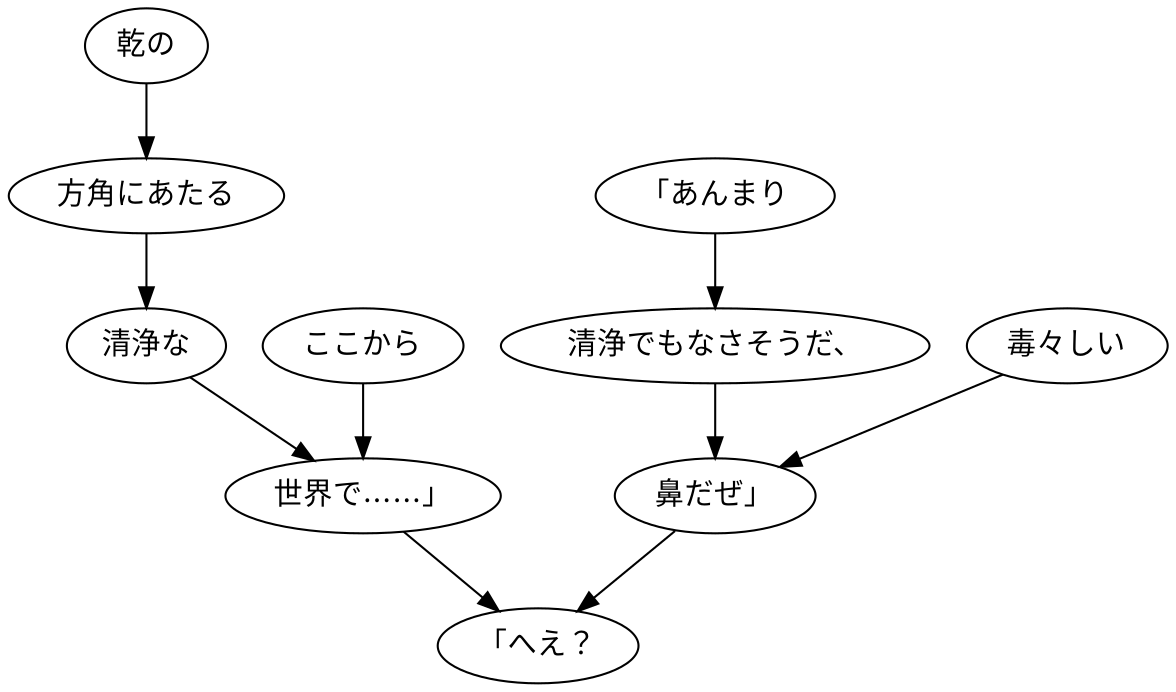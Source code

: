 digraph graph1944 {
	node0 [label="ここから"];
	node1 [label="乾の"];
	node2 [label="方角にあたる"];
	node3 [label="清浄な"];
	node4 [label="世界で……」"];
	node5 [label="「あんまり"];
	node6 [label="清浄でもなさそうだ、"];
	node7 [label="毒々しい"];
	node8 [label="鼻だぜ」"];
	node9 [label="「へえ？"];
	node0 -> node4;
	node1 -> node2;
	node2 -> node3;
	node3 -> node4;
	node4 -> node9;
	node5 -> node6;
	node6 -> node8;
	node7 -> node8;
	node8 -> node9;
}
